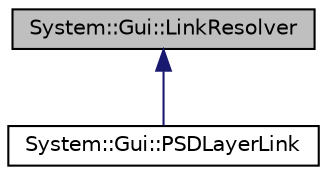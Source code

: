 digraph G
{
  edge [fontname="Helvetica",fontsize="10",labelfontname="Helvetica",labelfontsize="10"];
  node [fontname="Helvetica",fontsize="10",shape=record];
  Node1 [label="System::Gui::LinkResolver",height=0.2,width=0.4,color="black", fillcolor="grey75", style="filled" fontcolor="black"];
  Node1 -> Node2 [dir="back",color="midnightblue",fontsize="10",style="solid",fontname="Helvetica"];
  Node2 [label="System::Gui::PSDLayerLink",height=0.2,width=0.4,color="black", fillcolor="white", style="filled",URL="$class_system_1_1_gui_1_1_p_s_d_layer_link.html"];
}
